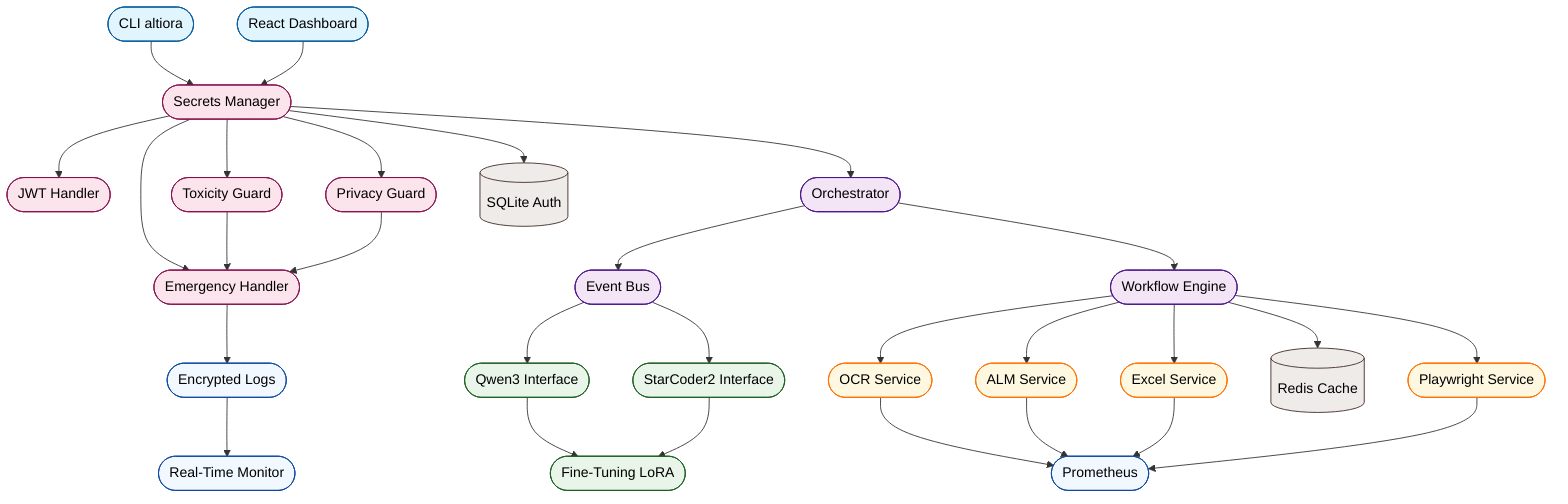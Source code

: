 %%{init: {'theme': 'default', 'flowchart.arrowMarkerAbsolute': true, 'flowchart.useMaxWidth': true}}%%
flowchart TD
    %% Styles pour une meilleure lisibilité
    classDef userLayer fill:#e1f5fe,stroke:#01579b,color:#000;
    classDef securityLayer fill:#fce4ec,stroke:#880e4f,color:#000;
    classDef coreLayer fill:#f3e5f5,stroke:#4a148c,color:#000;
    classDef modelLayer fill:#e8f5e8,stroke:#1b5e20,color:#000;
    classDef serviceLayer fill:#fff8e1,stroke:#ff6f00,color:#000;
    classDef infraLayer fill:#efebe9,stroke:#3e2723,color:#000;
    classDef obsLayer fill:#f1f8ff,stroke:#0d47a1,color:#000;

    %% 1️⃣ Couche Utilisateur
    CLI([CLI altiora]):::userLayer
    UI([React Dashboard]):::userLayer

    %% 2️⃣ Sécurité & Auth
    SEC([Secrets Manager]):::securityLayer
    JWT([JWT Handler]):::securityLayer
    TOX([Toxicity Guard]):::securityLayer
    PRIV([Privacy Guard]):::securityLayer
    EMER([Emergency Handler]):::securityLayer

    %% 3️⃣ Orchestrateur Central
    ORC([Orchestrator]):::coreLayer
    EVT([Event Bus]):::coreLayer
    WRK([Workflow Engine]):::coreLayer

    %% 4️⃣ Modèles IA
    QWEN([Qwen3 Interface]):::modelLayer
    STAR([StarCoder2 Interface]):::modelLayer
    FT([Fine-Tuning LoRA]):::modelLayer

    %% 5️⃣ Micro-services
    OCR([OCR Service]):::serviceLayer
    ALM([ALM Service]):::serviceLayer
    EXC([Excel Service]):::serviceLayer
    PLW([Playwright Service]):::serviceLayer

    %% 6️⃣ Infrastructure
    RED[(Redis Cache)]:::infraLayer
    SQL[(SQLite Auth)]:::infraLayer

    %% 7️⃣ Observabilité
    MET([Prometheus]):::obsLayer
    LOG([Encrypted Logs]):::obsLayer
    MON([Real-Time Monitor]):::obsLayer

    %% Liens verticaux – lecture de haut en bas

    %% Couche Utilisateur vers Sécurité
    CLI --> SEC
    UI --> SEC

    %% Sécurité vers ses composants et Orchestrateur
    SEC --> JWT
    SEC --> TOX
    SEC --> PRIV
    SEC --> EMER
    SEC --> ORC

    %% Orchestrateur vers ses composants
    ORC --> EVT
    ORC --> WRK

    %% Event Bus vers Modèles IA
    EVT --> QWEN
    EVT --> STAR

    %% Modèles IA vers Fine-Tuning
    QWEN --> FT
    STAR --> FT

    %% Workflow Engine vers Micro-services et Infrastructure
    WRK --> OCR
    WRK --> ALM
    WRK --> EXC
    WRK --> PLW
    WRK --> RED

    %% Sécurité vers Infrastructure
    SEC --> SQL

    %% Micro-services vers Observabilité
    OCR --> MET
    ALM --> MET
    EXC --> MET
    PLW --> MET

    %% Gardes de Sécurité vers Emergency Handler
    TOX --> EMER
    PRIV --> EMER

    %% Emergency Handler vers Logs et Monitoring
    EMER --> LOG
    LOG --> MON